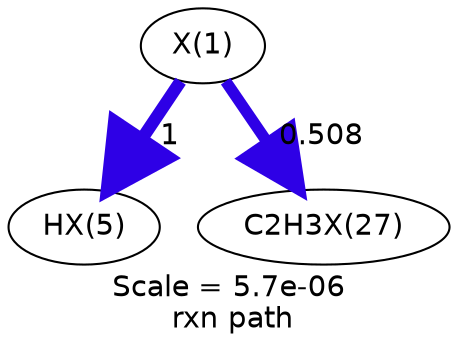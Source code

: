 digraph reaction_paths {
center=1;
s39 -> s40[fontname="Helvetica", style="setlinewidth(6)", arrowsize=3, color="0.7, 1.5, 0.9"
, label=" 1"];
s39 -> s41[fontname="Helvetica", style="setlinewidth(5.49)", arrowsize=2.74, color="0.7, 1.01, 0.9"
, label=" 0.508"];
s39 [ fontname="Helvetica", label="X(1)"];
s40 [ fontname="Helvetica", label="HX(5)"];
s41 [ fontname="Helvetica", label="C2H3X(27)"];
 label = "Scale = 5.7e-06\l rxn path";
 fontname = "Helvetica";
}
